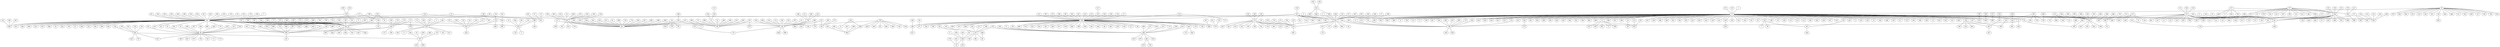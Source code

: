 strict graph "" {
	graph ["edge"="{}",
		file="/Users/felicedeluca/Developer/UofA/mlgd/pipeline/impred/tmp_workspace/eucore/set1/layers/EU_core_Layer_8_drawing_improved.dot",
		"graph"="{'file': '/Users/felicedeluca/Developer/UofA/mlgd/pipeline/impred/tmp_workspace/eucore/set1/layers/EU_core_Layer_8_drawing_improved.dot'}",
		"node"="{'height': '', 'level': '', 'pos': '', 'width': ''}"
	];
	1	 [level=5,
		pos="-1450.11,1085.67"];
	13	 [height=0.05,
		level=1,
		pos="-1524.43,-90.09",
		width=0.05];
	1 -- 13;
	10	 [height=0.05,
		level=1,
		pos="-9300.24,1101.89",
		width=0.05];
	10 -- 13;
	192	 [level=5,
		pos="-9292.43,-994.20"];
	10 -- 192;
	210	 [level=4,
		pos="-8688.58,-931.04"];
	10 -- 210;
	265	 [level=3,
		pos="-9412.26,2705.76"];
	10 -- 265;
	291	 [level=2,
		pos="-10450.56,-745.26"];
	10 -- 291;
	325	 [level=2,
		pos="-10546.25,2236.78"];
	10 -- 325;
	360	 [level=5,
		pos="-8472.95,1581.37"];
	10 -- 360;
	484	 [height=0.05,
		level=1,
		pos="-11483.92,303.35",
		width=0.05];
	10 -- 484;
	511	 [level=5,
		pos="-9801.07,-817.87"];
	10 -- 511;
	582	 [level=4,
		pos="-10588.02,398.17"];
	10 -- 582;
	609	 [level=5,
		pos="-9233.62,-863.93"];
	10 -- 609;
	63	 [level=4,
		pos="-10333.67,2853.04"];
	10 -- 63;
	706	 [level=5,
		pos="-10587.95,1492.53"];
	10 -- 706;
	766	 [level=5,
		pos="-10240.95,-151.76"];
	10 -- 766;
	878	 [level=4,
		pos="-8764.16,-265.03"];
	10 -- 878;
	879	 [level=5,
		pos="-9929.38,2385.93"];
	10 -- 879;
	904	 [level=4,
		pos="-9873.82,-855.30"];
	10 -- 904;
	905	 [level=4,
		pos="-9285.70,2329.24"];
	10 -- 905;
	102	 [height=0.05,
		level=1,
		pos="3487.32,3137.15",
		width=0.05];
	441	 [height=0.05,
		level=1,
		pos="4079.18,-732.51",
		width=0.05];
	102 -- 441;
	104	 [height=0.05,
		level=1,
		pos="9372.29,14916.73",
		width=0.05];
	646	 [height=0.05,
		level=1,
		pos="10567.92,12510.04",
		width=0.05];
	104 -- 646;
	105	 [height=0.05,
		level=1,
		pos="7830.02,-5044.18",
		width=0.05];
	616	 [height=0.05,
		level=1,
		pos="7843.97,-6723.96",
		width=0.05];
	105 -- 616;
	107	 [level=3,
		pos="-2240.77,-1048.50"];
	107 -- 13;
	108	 [level=3,
		pos="10016.95,59.39"];
	346	 [height=0.05,
		level=1,
		pos="8088.95,260.36",
		width=0.05];
	108 -- 346;
	109	 [level=5,
		pos="-1818.26,-5509.60"];
	416	 [height=0.05,
		level=1,
		pos="-1826.51,-5039.51",
		width=0.05];
	109 -- 416;
	11	 [level=3,
		pos="-7006.52,8015.36"];
	401	 [level=3,
		pos="-6783.42,7068.76"];
	11 -- 401;
	111	 [level=2,
		pos="6764.96,-9641.07"];
	829	 [level=2,
		pos="6267.84,-9275.52"];
	111 -- 829;
	957	 [height=0.05,
		level=1,
		pos="7735.93,-10845.89",
		width=0.05];
	111 -- 957;
	112	 [level=5,
		pos="5538.82,-10098.17"];
	250	 [level=5,
		pos="5538.38,-10774.36"];
	112 -- 250;
	113	 [level=3,
		pos="4273.87,5457.74"];
	728	 [height=0.05,
		level=1,
		pos="4695.50,6280.25",
		width=0.05];
	113 -- 728;
	115	 [height=0.05,
		level=1,
		pos="-4526.88,-3718.57",
		width=0.05];
	146	 [level=5,
		pos="-4266.56,-4134.99"];
	115 -- 146;
	35	 [level=5,
		pos="-4978.00,-3902.45"];
	115 -- 35;
	115 -- 416;
	722	 [level=5,
		pos="-4927.30,-3541.47"];
	115 -- 722;
	858	 [level=5,
		pos="-3904.08,-2990.04"];
	115 -- 858;
	118	 [level=5,
		pos="6981.35,881.74"];
	118 -- 346;
	119	 [level=2,
		pos="464.56,-1039.78"];
	119 -- 13;
	12	 [level=5,
		pos="8341.80,-1339.75"];
	12 -- 346;
	121	 [level=4,
		pos="1883.43,1027.29"];
	800	 [level=2,
		pos="1807.54,1949.51"];
	121 -- 800;
	122	 [height=0.05,
		level=1,
		pos="2532.25,-1537.65",
		width=0.05];
	122 -- 441;
	124	 [level=5,
		pos="4235.94,11651.33"];
	174	 [height=0.05,
		level=1,
		pos="5071.06,11220.56",
		width=0.05];
	124 -- 174;
	126	 [level=3,
		pos="1168.36,6465.48"];
	222	 [level=2,
		pos="617.43,7723.46"];
	126 -- 222;
	127	 [level=4,
		pos="81.03,4390.68"];
	143	 [level=4,
		pos="156.97,5249.89"];
	127 -- 143;
	15	 [height=0.05,
		level=1,
		pos="755.81,2597.27",
		width=0.05];
	127 -- 15;
	459	 [level=5,
		pos="66.26,5098.15"];
	127 -- 459;
	540	 [level=5,
		pos="723.16,4900.72"];
	127 -- 540;
	78	 [level=5,
		pos="729.12,4075.93"];
	127 -- 78;
	129	 [level=5,
		pos="8645.02,-4633.83"];
	337	 [height=0.05,
		level=1,
		pos="9699.75,-4674.58",
		width=0.05];
	129 -- 337;
	136	 [height=0.05,
		level=1,
		pos="-6246.88,-1673.21",
		width=0.05];
	13 -- 136;
	138	 [level=4,
		pos="501.28,-1255.09"];
	13 -- 138;
	141	 [level=2,
		pos="-867.23,202.62"];
	13 -- 141;
	144	 [level=5,
		pos="30.74,1892.76"];
	13 -- 144;
	13 -- 15;
	153	 [level=5,
		pos="-2974.31,1256.97"];
	13 -- 153;
	158	 [height=0.05,
		level=1,
		pos="-1587.84,4501.08",
		width=0.05];
	13 -- 158;
	162	 [level=5,
		pos="281.36,-1156.85"];
	13 -- 162;
	167	 [level=2,
		pos="-649.77,-1657.57"];
	13 -- 167;
	18	 [level=2,
		pos="-2530.68,-1075.09"];
	13 -- 18;
	180	 [height=0.05,
		level=1,
		pos="-2453.92,-120.66",
		width=0.05];
	13 -- 180;
	20	 [level=2,
		pos="-1415.56,1325.09"];
	13 -- 20;
	204	 [level=2,
		pos="-1015.99,1335.30"];
	13 -- 204;
	213	 [level=2,
		pos="-2644.36,915.76"];
	13 -- 213;
	214	 [level=3,
		pos="-3734.41,1278.64"];
	13 -- 214;
	215	 [level=2,
		pos="-2872.95,-2365.75"];
	13 -- 215;
	23	 [level=2,
		pos="-5153.71,2250.04"];
	13 -- 23;
	248	 [level=5,
		pos="-695.58,40.38"];
	13 -- 248;
	249	 [level=5,
		pos="-2211.60,-981.34"];
	13 -- 249;
	25	 [level=2,
		pos="-609.15,-1367.66"];
	13 -- 25;
	261	 [level=5,
		pos="-2636.91,3.85"];
	13 -- 261;
	280	 [height=0.05,
		level=1,
		pos="1618.75,3549.47",
		width=0.05];
	13 -- 280;
	284	 [level=5,
		pos="743.77,1522.77"];
	13 -- 284;
	288	 [level=4,
		pos="-1841.59,-936.05"];
	13 -- 288;
	29	 [level=2,
		pos="924.13,-956.85"];
	13 -- 29;
	339	 [level=5,
		pos="-3790.95,-446.47"];
	13 -- 339;
	353	 [level=5,
		pos="-3287.71,-1503.20"];
	13 -- 353;
	358	 [level=5,
		pos="-2099.51,-1144.35"];
	13 -- 358;
	388	 [level=5,
		pos="-1625.48,772.86"];
	13 -- 388;
	389	 [level=4,
		pos="-1269.53,703.05"];
	13 -- 389;
	391	 [level=2,
		pos="-2331.35,1337.22"];
	13 -- 391;
	393	 [level=3,
		pos="-3590.38,-1019.39"];
	13 -- 393;
	405	 [level=5,
		pos="-1377.67,647.83"];
	13 -- 405;
	414	 [level=2,
		pos="-240.34,232.70"];
	13 -- 414;
	13 -- 416;
	420	 [height=0.05,
		level=1,
		pos="-4312.00,-2108.51",
		width=0.05];
	13 -- 420;
	433	 [level=2,
		pos="-13.28,1226.16"];
	13 -- 433;
	437	 [height=0.05,
		level=1,
		pos="-5662.84,3001.79",
		width=0.05];
	13 -- 437;
	13 -- 441;
	454	 [height=0.05,
		level=1,
		pos="-1271.75,-1466.65",
		width=0.05];
	13 -- 454;
	456	 [level=5,
		pos="-2834.47,-644.36"];
	13 -- 456;
	457	 [level=2,
		pos="-417.90,740.52"];
	13 -- 457;
	470	 [level=5,
		pos="-653.33,412.57"];
	13 -- 470;
	492	 [level=5,
		pos="-896.64,1408.25"];
	13 -- 492;
	5	 [height=0.05,
		level=1,
		pos="-183.66,-191.05",
		width=0.05];
	13 -- 5;
	526	 [level=5,
		pos="-661.38,-1721.04"];
	13 -- 526;
	528	 [level=4,
		pos="-300.64,-1021.86"];
	13 -- 528;
	53	 [level=5,
		pos="-2538.56,-762.64"];
	13 -- 53;
	55	 [height=0.05,
		level=1,
		pos="2478.60,2515.29",
		width=0.05];
	13 -- 55;
	564	 [level=2,
		pos="-561.72,872.71"];
	13 -- 564;
	566	 [height=0.05,
		level=1,
		pos="-4611.97,966.54",
		width=0.05];
	13 -- 566;
	567	 [level=2,
		pos="-778.47,-61.05"];
	13 -- 567;
	571	 [level=5,
		pos="108.74,-834.86"];
	13 -- 571;
	573	 [height=0.05,
		level=1,
		pos="-4290.53,2823.84",
		width=0.05];
	13 -- 573;
	583	 [level=5,
		pos="-1935.24,1035.36"];
	13 -- 583;
	590	 [level=5,
		pos="-1301.89,-1436.78"];
	13 -- 590;
	592	 [height=0.05,
		level=1,
		pos="-6656.05,3551.76",
		width=0.05];
	13 -- 592;
	622	 [level=4,
		pos="-2890.58,-813.08"];
	13 -- 622;
	632	 [level=2,
		pos="-823.86,232.24"];
	13 -- 632;
	65	 [level=5,
		pos="-2293.77,875.82"];
	13 -- 65;
	650	 [height=0.05,
		level=1,
		pos="-2017.00,1737.82",
		width=0.05];
	13 -- 650;
	673	 [level=2,
		pos="-1796.67,-865.88"];
	13 -- 673;
	679	 [level=4,
		pos="1259.41,-1047.56"];
	13 -- 679;
	680	 [level=2,
		pos="-932.58,-1662.56"];
	13 -- 680;
	682	 [level=5,
		pos="-780.28,-69.02"];
	13 -- 682;
	683	 [level=5,
		pos="-25.25,1350.65"];
	13 -- 683;
	693	 [level=3,
		pos="-1728.25,-1408.35"];
	13 -- 693;
	698	 [level=5,
		pos="-599.73,-1055.62"];
	13 -- 698;
	70	 [level=4,
		pos="-2694.19,-157.13"];
	13 -- 70;
	709	 [level=2,
		pos="-1075.46,787.54"];
	13 -- 709;
	752	 [level=3,
		pos="-849.23,828.69"];
	13 -- 752;
	777	 [level=4,
		pos="-3362.24,734.09"];
	13 -- 777;
	796	 [level=3,
		pos="-1641.36,1227.46"];
	13 -- 796;
	13 -- 800;
	807	 [level=2,
		pos="-2207.41,1926.64"];
	13 -- 807;
	816	 [level=4,
		pos="-2777.54,-1366.18"];
	13 -- 816;
	838	 [level=5,
		pos="-2960.10,593.94"];
	13 -- 838;
	850	 [level=2,
		pos="853.70,613.60"];
	13 -- 850;
	853	 [level=2,
		pos="-3296.63,334.09"];
	13 -- 853;
	860	 [height=0.05,
		level=1,
		pos="-3002.94,3083.47",
		width=0.05];
	13 -- 860;
	871	 [level=5,
		pos="-553.75,1688.56"];
	13 -- 871;
	872	 [height=0.05,
		level=1,
		pos="-2074.15,816.12",
		width=0.05];
	13 -- 872;
	876	 [level=4,
		pos="-748.26,1175.64"];
	13 -- 876;
	887	 [level=2,
		pos="468.57,-534.32"];
	13 -- 887;
	893	 [level=2,
		pos="-3612.72,2307.67"];
	13 -- 893;
	899	 [level=2,
		pos="-43.42,-1171.80"];
	13 -- 899;
	903	 [level=5,
		pos="-1691.45,-976.83"];
	13 -- 903;
	926	 [level=2,
		pos="-3066.42,-461.64"];
	13 -- 926;
	928	 [level=5,
		pos="-612.82,212.34"];
	13 -- 928;
	942	 [level=5,
		pos="1040.24,-856.16"];
	13 -- 942;
	944	 [level=3,
		pos="-1366.20,799.66"];
	13 -- 944;
	952	 [level=5,
		pos="-3192.99,328.76"];
	13 -- 952;
	956	 [level=4,
		pos="-1753.50,884.61"];
	13 -- 956;
	963	 [level=2,
		pos="-520.03,50.07"];
	13 -- 963;
	968	 [level=2,
		pos="-4462.81,252.85"];
	13 -- 968;
	969	 [level=3,
		pos="-3318.28,-497.99"];
	13 -- 969;
	132	 [level=5,
		pos="-6946.72,6538.26"];
	246	 [level=2,
		pos="-7782.06,5725.31"];
	132 -- 246;
	134	 [height=0.05,
		level=1,
		pos="-11377.64,-8378.37",
		width=0.05];
	634	 [height=0.05,
		level=1,
		pos="-8879.72,-9950.50",
		width=0.05];
	134 -- 634;
	135	 [level=5,
		pos="13046.88,-6643.63"];
	651	 [height=0.05,
		level=1,
		pos="13394.04,-7741.73",
		width=0.05];
	135 -- 651;
	524	 [level=2,
		pos="-6944.94,-948.97"];
	136 -- 524;
	643	 [level=5,
		pos="-5829.08,-2150.63"];
	136 -- 643;
	746	 [level=2,
		pos="-6620.89,-2605.71"];
	136 -- 746;
	837	 [height=0.05,
		level=1,
		pos="-8142.11,-2816.36",
		width=0.05];
	136 -- 837;
	137	 [level=3,
		pos="-9546.63,4439.90"];
	137 -- 246;
	263	 [level=5,
		pos="-10212.99,3810.33"];
	137 -- 263;
	449	 [level=5,
		pos="-10181.44,4515.99"];
	137 -- 449;
	8	 [level=5,
		pos="-9275.12,3607.27"];
	137 -- 8;
	855	 [level=5,
		pos="-8876.90,3974.76"];
	137 -- 855;
	14	 [height=0.05,
		level=1,
		pos="5407.42,417.16",
		width=0.05];
	14 -- 441;
	140	 [level=2,
		pos="18242.13,-5908.82"];
	175	 [level=2,
		pos="17377.39,-7287.72"];
	140 -- 175;
	142	 [level=5,
		pos="5562.00,-4250.00"];
	508	 [height=0.05,
		level=1,
		pos="6124.37,-4334.42",
		width=0.05];
	142 -- 508;
	145	 [level=5,
		pos="-5651.45,4726.55"];
	591	 [level=4,
		pos="-5614.75,5495.71"];
	145 -- 591;
	148	 [level=5,
		pos="-4547.77,-18783.29"];
	908	 [level=2,
		pos="-3618.81,-19274.15"];
	148 -- 908;
	799	 [height=0.05,
		level=1,
		pos="-2239.82,8706.62",
		width=0.05];
	15 -- 799;
	919	 [level=5,
		pos="730.96,3719.26"];
	15 -- 919;
	151	 [height=0.05,
		level=1,
		pos="11118.09,2531.17",
		width=0.05];
	151 -- 346;
	152	 [height=0.05,
		level=1,
		pos="4134.07,-2986.32",
		width=0.05];
	152 -- 441;
	154	 [height=0.05,
		level=1,
		pos="5799.76,-3151.00",
		width=0.05];
	154 -- 441;
	803	 [level=2,
		pos="5560.06,-2220.68"];
	154 -- 803;
	155	 [level=5,
		pos="-5708.75,-10760.75"];
	769	 [height=0.05,
		level=1,
		pos="-4854.45,-9255.98",
		width=0.05];
	155 -- 769;
	156	 [level=5,
		pos="-8445.12,-3237.56"];
	243	 [level=4,
		pos="-8699.95,-2972.57"];
	156 -- 243;
	157	 [level=2,
		pos="12104.40,-6439.21"];
	157 -- 651;
	36	 [level=5,
		pos="-2225.44,4090.35"];
	158 -- 36;
	49	 [level=5,
		pos="-2314.98,5183.68"];
	158 -- 49;
	7	 [level=5,
		pos="-1446.76,5125.36"];
	158 -- 7;
	159	 [level=4,
		pos="-5103.40,-10759.91"];
	159 -- 769;
	16	 [level=5,
		pos="-5035.46,6038.89"];
	16 -- 591;
	160	 [level=5,
		pos="16567.80,-8422.57"];
	160 -- 175;
	163	 [level=2,
		pos="9610.45,4931.87"];
	537	 [height=0.05,
		level=1,
		pos="11914.75,4922.05",
		width=0.05];
	163 -- 537;
	165	 [level=3,
		pos="-6213.01,7554.31"];
	165 -- 401;
	169	 [level=5,
		pos="18289.37,-7751.41"];
	169 -- 175;
	17	 [level=4,
		pos="10218.26,7425.83"];
	648	 [level=2,
		pos="10310.99,6612.13"];
	17 -- 648;
	170	 [level=5,
		pos="-4400.97,-16312.99"];
	558	 [height=0.05,
		level=1,
		pos="-4568.56,-16936.92",
		width=0.05];
	170 -- 558;
	172	 [level=4,
		pos="-3906.34,-16784.97"];
	172 -- 558;
	918	 [level=4,
		pos="-3092.06,-16504.66"];
	172 -- 918;
	173	 [level=5,
		pos="-613.41,-4237.99"];
	635	 [height=0.05,
		level=1,
		pos="-795.09,-2802.62",
		width=0.05];
	173 -- 635;
	851	 [height=0.05,
		level=1,
		pos="3510.62,8652.93",
		width=0.05];
	174 -- 851;
	882	 [level=5,
		pos="5061.43,11782.42"];
	174 -- 882;
	238	 [level=5,
		pos="18466.42,-6888.62"];
	175 -- 238;
	361	 [level=4,
		pos="17310.90,-5809.80"];
	175 -- 361;
	476	 [level=5,
		pos="17958.25,-5993.67"];
	175 -- 476;
	552	 [level=5,
		pos="16418.79,-6853.18"];
	175 -- 552;
	66	 [level=4,
		pos="17195.18,-8644.18"];
	175 -- 66;
	678	 [level=2,
		pos="15305.12,-6953.18"];
	175 -- 678;
	708	 [level=5,
		pos="16422.29,-7408.55"];
	175 -- 708;
	761	 [level=4,
		pos="17222.44,-6072.72"];
	175 -- 761;
	776	 [level=4,
		pos="16518.68,-6278.32"];
	175 -- 776;
	801	 [level=5,
		pos="16636.19,-8143.68"];
	175 -- 801;
	870	 [level=5,
		pos="17389.65,-8427.38"];
	175 -- 870;
	177	 [height=0.05,
		level=1,
		pos="5671.22,1186.48",
		width=0.05];
	256	 [level=4,
		pos="5569.63,1977.54"];
	177 -- 256;
	177 -- 441;
	178	 [level=4,
		pos="5923.21,-1230.38"];
	178 -- 441;
	179	 [level=2,
		pos="-6522.38,-16964.66"];
	179 -- 558;
	181	 [height=0.05,
		level=1,
		pos="8325.97,2580.23",
		width=0.05];
	181 -- 346;
	182	 [level=3,
		pos="-3351.32,-9877.86"];
	182 -- 769;
	183	 [height=0.05,
		level=1,
		pos="4644.01,-4358.62",
		width=0.05];
	183 -- 441;
	185	 [level=2,
		pos="13097.49,5041.38"];
	185 -- 537;
	186	 [level=5,
		pos="-363.05,-1997.03"];
	60	 [level=5,
		pos="125.17,-1962.89"];
	186 -- 60;
	187	 [level=2,
		pos="7059.57,-12179.83"];
	187 -- 957;
	96	 [level=2,
		pos="6059.10,-12080.25"];
	187 -- 96;
	188	 [level=5,
		pos="-4040.30,9558.66"];
	72	 [level=2,
		pos="-3688.67,9529.34"];
	188 -- 72;
	189	 [height=0.05,
		level=1,
		pos="538.80,-1701.42",
		width=0.05];
	189 -- 441;
	189 -- 60;
	19	 [level=5,
		pos="1604.11,6800.52"];
	19 -- 222;
	190	 [level=5,
		pos="5632.39,7194.22"];
	190 -- 728;
	191	 [level=2,
		pos="-9511.42,5756.84"];
	191 -- 246;
	193	 [level=5,
		pos="-9653.45,-10398.57"];
	193 -- 634;
	194	 [level=4,
		pos="-607.61,7899.83"];
	194 -- 222;
	195	 [level=3,
		pos="-2436.31,-4023.35"];
	195 -- 416;
	197	 [level=2,
		pos="-9960.21,7582.33"];
	232	 [level=5,
		pos="-9162.31,8044.77"];
	197 -- 232;
	197 -- 246;
	251	 [level=5,
		pos="-8989.84,7142.49"];
	197 -- 251;
	287	 [level=4,
		pos="-8948.21,8013.68"];
	197 -- 287;
	296	 [level=5,
		pos="-10957.61,7330.45"];
	197 -- 296;
	39	 [level=5,
		pos="-9966.64,8396.38"];
	197 -- 39;
	412	 [level=4,
		pos="-10616.08,6472.53"];
	197 -- 412;
	481	 [level=2,
		pos="-11253.45,6995.46"];
	197 -- 481;
	580	 [level=3,
		pos="-11307.11,8335.06"];
	197 -- 580;
	658	 [level=5,
		pos="-10762.58,6534.13"];
	197 -- 658;
	811	 [level=5,
		pos="-9634.61,6580.08"];
	197 -- 811;
	91	 [level=5,
		pos="-9775.19,6347.17"];
	197 -- 91;
	979	 [level=5,
		pos="-10109.74,8244.85"];
	197 -- 979;
	198	 [level=2,
		pos="8506.65,-9175.14"];
	198 -- 957;
	2	 [level=2,
		pos="4073.15,1744.92"];
	2 -- 441;
	200	 [level=5,
		pos="2961.43,3621.14"];
	233	 [height=0.05,
		level=1,
		pos="3206.98,4343.69",
		width=0.05];
	200 -- 233;
	201	 [level=5,
		pos="5613.44,-666.18"];
	201 -- 441;
	203	 [level=4,
		pos="4146.98,-6796.65"];
	499	 [level=4,
		pos="3674.36,-6573.20"];
	203 -- 499;
	206	 [level=5,
		pos="-6040.00,5959.13"];
	206 -- 591;
	208	 [level=5,
		pos="6378.00,-4759.15"];
	208 -- 508;
	209	 [level=5,
		pos="8529.94,-4254.33"];
	349	 [level=4,
		pos="9026.65,-3699.63"];
	209 -- 349;
	21	 [level=2,
		pos="-6646.93,-9908.97"];
	21 -- 769;
	211	 [level=5,
		pos="2433.49,8620.65"];
	211 -- 851;
	216	 [level=5,
		pos="1594.12,-817.30"];
	216 -- 942;
	217	 [level=5,
		pos="-816.58,2758.56"];
	491	 [level=5,
		pos="-498.12,3244.04"];
	217 -- 491;
	493	 [level=5,
		pos="-1249.02,3489.50"];
	217 -- 493;
	217 -- 871;
	22	 [height=0.05,
		level=1,
		pos="2255.17,-4863.58",
		width=0.05];
	22 -- 441;
	841	 [level=2,
		pos="1017.81,-6367.43"];
	22 -- 841;
	220	 [level=5,
		pos="3065.18,4977.31"];
	220 -- 233;
	221	 [height=0.05,
		level=1,
		pos="5562.28,8607.17",
		width=0.05];
	221 -- 728;
	783	 [level=2,
		pos="5716.98,9574.83"];
	221 -- 783;
	223	 [level=5,
		pos="1725.54,6788.41"];
	222 -- 223;
	237	 [level=5,
		pos="1858.48,7442.97"];
	222 -- 237;
	247	 [level=2,
		pos="-715.08,9189.89"];
	222 -- 247;
	269	 [level=2,
		pos="-497.02,8771.85"];
	222 -- 269;
	222 -- 280;
	327	 [level=2,
		pos="1895.50,8077.78"];
	222 -- 327;
	41	 [level=5,
		pos="-496.11,8023.16"];
	222 -- 41;
	525	 [level=4,
		pos="367.95,6555.76"];
	222 -- 525;
	604	 [level=5,
		pos="-330.59,6544.43"];
	222 -- 604;
	654	 [level=2,
		pos="516.17,9624.47"];
	222 -- 654;
	672	 [level=2,
		pos="-180.70,9865.71"];
	222 -- 672;
	719	 [level=4,
		pos="-496.47,7444.26"];
	222 -- 719;
	757	 [level=5,
		pos="-143.36,6929.23"];
	222 -- 757;
	762	 [level=5,
		pos="686.72,9273.39"];
	222 -- 762;
	881	 [level=5,
		pos="-132.42,9293.23"];
	222 -- 881;
	930	 [level=4,
		pos="1768.19,7581.61"];
	222 -- 930;
	935	 [level=5,
		pos="197.69,6363.03"];
	222 -- 935;
	224	 [level=3,
		pos="6652.15,972.30"];
	277	 [level=3,
		pos="6253.29,2008.04"];
	224 -- 277;
	224 -- 346;
	226	 [level=5,
		pos="-8775.41,5907.29"];
	226 -- 246;
	227	 [height=0.05,
		level=1,
		pos="2192.90,10015.89",
		width=0.05];
	227 -- 851;
	228	 [level=5,
		pos="6339.42,-10289.94"];
	74	 [level=3,
		pos="5718.53,-10900.77"];
	228 -- 74;
	268	 [level=5,
		pos="-5129.57,1587.71"];
	23 -- 268;
	421	 [level=5,
		pos="-6098.47,2249.46"];
	23 -- 421;
	655	 [level=5,
		pos="-4738.49,2150.17"];
	23 -- 655;
	691	 [level=5,
		pos="-6076.00,1533.60"];
	23 -- 691;
	73	 [level=2,
		pos="-6055.30,1458.84"];
	23 -- 73;
	819	 [level=2,
		pos="-5778.41,855.58"];
	23 -- 819;
	230	 [level=3,
		pos="2956.51,-17473.23"];
	51	 [level=3,
		pos="2797.01,-17868.97"];
	230 -- 51;
	809	 [height=0.05,
		level=1,
		pos="3240.59,-16391.58",
		width=0.05];
	230 -- 809;
	241	 [level=4,
		pos="2494.01,3978.56"];
	233 -- 241;
	233 -- 441;
	234	 [level=5,
		pos="9527.13,-9370.12"];
	619	 [level=2,
		pos="9798.66,-9516.47"];
	234 -- 619;
	235	 [level=5,
		pos="3206.68,-6806.82"];
	676	 [height=0.05,
		level=1,
		pos="2375.90,-5898.09",
		width=0.05];
	235 -- 676;
	239	 [level=5,
		pos="-86.73,-4417.89"];
	239 -- 635;
	240	 [level=5,
		pos="7337.06,4868.28"];
	506	 [height=0.05,
		level=1,
		pos="7518.61,4293.31",
		width=0.05];
	240 -- 506;
	242	 [level=5,
		pos="7701.11,8644.27"];
	726	 [height=0.05,
		level=1,
		pos="8282.13,8773.22",
		width=0.05];
	242 -- 726;
	243 -- 837;
	244	 [level=2,
		pos="1857.02,-2228.06"];
	244 -- 441;
	377	 [level=2,
		pos="-9041.27,5067.62"];
	246 -- 377;
	246 -- 401;
	429	 [level=5,
		pos="-7396.91,4590.24"];
	246 -- 429;
	490	 [level=3,
		pos="-7849.53,4441.83"];
	246 -- 490;
	550	 [level=2,
		pos="-8215.49,4395.01"];
	246 -- 550;
	246 -- 591;
	246 -- 592;
	608	 [level=5,
		pos="-6616.77,5836.89"];
	246 -- 608;
	738	 [level=5,
		pos="-7788.62,6832.45"];
	246 -- 738;
	839	 [level=4,
		pos="-7906.41,6694.35"];
	246 -- 839;
	965	 [level=5,
		pos="-8360.52,4618.68"];
	246 -- 965;
	250 -- 74;
	252	 [level=3,
		pos="-7653.66,-10353.87"];
	252 -- 634;
	254	 [height=0.05,
		level=1,
		pos="4494.36,2202.54",
		width=0.05];
	254 -- 441;
	255	 [level=5,
		pos="5985.40,5219.92"];
	731	 [level=4,
		pos="5767.36,5543.13"];
	255 -- 731;
	747	 [level=5,
		pos="5459.67,1389.21"];
	256 -- 747;
	257	 [level=4,
		pos="543.94,-3737.00"];
	257 -- 635;
	258	 [level=4,
		pos="-5346.26,-16288.94"];
	258 -- 558;
	259	 [level=2,
		pos="1346.85,-1916.58"];
	259 -- 441;
	26	 [level=5,
		pos="11290.15,-164.50"];
	471	 [level=4,
		pos="10735.91,503.71"];
	26 -- 471;
	264	 [level=2,
		pos="2832.55,-1726.76"];
	264 -- 441;
	267	 [height=0.05,
		level=1,
		pos="-6027.43,-7011.79",
		width=0.05];
	267 -- 769;
	270	 [level=5,
		pos="9378.57,1624.89"];
	270 -- 346;
	271	 [level=5,
		pos="14308.96,-11353.71"];
	823	 [level=2,
		pos="15164.01,-10966.61"];
	271 -- 823;
	272	 [level=5,
		pos="-4965.49,5104.41"];
	272 -- 591;
	274	 [level=5,
		pos="-6286.06,1022.05"];
	274 -- 819;
	275	 [level=5,
		pos="-5354.78,5952.50"];
	275 -- 591;
	276	 [height=0.05,
		level=1,
		pos="-10070.42,-11682.35",
		width=0.05];
	276 -- 634;
	278	 [level=5,
		pos="8394.22,6301.33"];
	76	 [level=2,
		pos="8708.53,6583.06"];
	278 -- 76;
	279	 [level=4,
		pos="-11818.48,8755.31"];
	279 -- 580;
	281	 [level=2,
		pos="14449.86,-12040.38"];
	281 -- 823;
	282	 [level=5,
		pos="13034.52,-10669.57"];
	455	 [level=3,
		pos="12845.58,-10657.01"];
	282 -- 455;
	572	 [level=5,
		pos="782.91,1890.48"];
	284 -- 572;
	286	 [height=0.05,
		level=1,
		pos="11702.97,6633.98",
		width=0.05];
	286 -- 537;
	48	 [level=5,
		pos="649.35,-1262.58"];
	29 -- 48;
	292	 [level=3,
		pos="13162.10,-11415.71"];
	292 -- 455;
	294	 [level=5,
		pos="-9112.52,-6660.01"];
	787	 [height=0.05,
		level=1,
		pos="-8648.89,-7266.94",
		width=0.05];
	294 -- 787;
	298	 [level=5,
		pos="7306.43,-1116.24"];
	298 -- 346;
	299	 [level=2,
		pos="2218.63,-959.73"];
	299 -- 441;
	3	 [level=4,
		pos="392.01,-3534.45"];
	3 -- 635;
	301	 [level=2,
		pos="9774.83,-375.90"];
	301 -- 346;
	302	 [level=4,
		pos="8511.85,-3421.33"];
	302 -- 349;
	379	 [level=5,
		pos="8129.88,-4310.04"];
	302 -- 379;
	595	 [level=5,
		pos="8399.59,-3168.57"];
	302 -- 595;
	763	 [level=5,
		pos="7617.92,-3416.21"];
	302 -- 763;
	303	 [level=5,
		pos="7056.90,1829.44"];
	303 -- 346;
	304	 [level=4,
		pos="10707.05,6500.16"];
	304 -- 648;
	307	 [level=2,
		pos="7821.22,2758.79"];
	307 -- 346;
	308	 [level=5,
		pos="-1507.40,-4663.57"];
	308 -- 416;
	31	 [level=5,
		pos="11538.34,12722.49"];
	31 -- 646;
	310	 [level=2,
		pos="7061.74,-907.70"];
	310 -- 346;
	312	 [level=5,
		pos="1535.48,-615.04"];
	312 -- 942;
	313	 [level=5,
		pos="1214.40,-519.92"];
	313 -- 942;
	315	 [level=4,
		pos="9459.35,-1109.21"];
	315 -- 346;
	316	 [height=0.05,
		level=1,
		pos="4847.90,-13979.66",
		width=0.05];
	368	 [level=2,
		pos="4963.61,-15115.43"];
	316 -- 368;
	703	 [level=5,
		pos="3974.48,-14340.53"];
	316 -- 703;
	792	 [height=0.05,
		level=1,
		pos="4576.34,-9681.18",
		width=0.05];
	316 -- 792;
	316 -- 809;
	824	 [level=5,
		pos="4012.32,-13552.23"];
	316 -- 824;
	834	 [height=0.05,
		level=1,
		pos="3893.40,-10945.42",
		width=0.05];
	316 -- 834;
	844	 [level=5,
		pos="4520.99,-13280.18"];
	316 -- 844;
	85	 [height=0.05,
		level=1,
		pos="3448.69,-15014.50",
		width=0.05];
	316 -- 85;
	940	 [level=5,
		pos="5827.85,-14166.39"];
	316 -- 940;
	317	 [level=5,
		pos="8674.19,3245.45"];
	323	 [level=5,
		pos="8725.13,2631.75"];
	317 -- 323;
	32	 [level=4,
		pos="-3907.85,-13795.00"];
	68	 [height=0.05,
		level=1,
		pos="-4114.30,-12563.05",
		width=0.05];
	32 -- 68;
	320	 [level=2,
		pos="3737.50,-3431.11"];
	320 -- 441;
	322	 [level=4,
		pos="16054.80,-11114.81"];
	322 -- 823;
	323 -- 346;
	324	 [level=2,
		pos="-4375.95,4249.25"];
	789	 [level=2,
		pos="-5291.73,4006.82"];
	324 -- 789;
	802	 [level=5,
		pos="-11163.88,1979.71"];
	325 -- 802;
	326	 [level=2,
		pos="-5158.65,-7186.55"];
	326 -- 769;
	329	 [height=0.05,
		level=1,
		pos="2268.87,11697.03",
		width=0.05];
	329 -- 851;
	33	 [level=4,
		pos="6933.25,-12081.58"];
	33 -- 96;
	330	 [level=5,
		pos="5860.15,-1267.60"];
	330 -- 441;
	333	 [level=3,
		pos="6197.96,6384.22"];
	333 -- 728;
	334	 [level=5,
		pos="8230.33,2266.40"];
	334 -- 346;
	335	 [level=5,
		pos="9519.69,12964.67"];
	335 -- 646;
	336	 [level=2,
		pos="6436.40,-6598.65"];
	336 -- 616;
	337 -- 346;
	337 -- 349;
	351	 [level=5,
		pos="9706.68,-5654.00"];
	337 -- 351;
	514	 [level=5,
		pos="10688.71,-4285.35"];
	337 -- 514;
	337 -- 616;
	337 -- 651;
	661	 [level=4,
		pos="9922.70,-5751.35"];
	337 -- 661;
	665	 [level=5,
		pos="8879.26,-5234.35"];
	337 -- 665;
	338	 [level=5,
		pos="-4221.38,-10331.99"];
	338 -- 769;
	614	 [level=5,
		pos="-4137.72,-71.13"];
	339 -- 614;
	34	 [level=2,
		pos="10211.26,-10802.88"];
	576	 [level=4,
		pos="10530.76,-11796.54"];
	34 -- 576;
	791	 [level=2,
		pos="11133.53,-11010.67"];
	34 -- 791;
	818	 [level=4,
		pos="10704.53,-10595.93"];
	34 -- 818;
	34 -- 957;
	340	 [level=5,
		pos="-2694.55,7605.36"];
	340 -- 799;
	341	 [level=4,
		pos="-4667.82,-19025.98"];
	341 -- 908;
	342	 [level=5,
		pos="12549.63,4274.62"];
	342 -- 537;
	344	 [level=4,
		pos="-3137.53,-5510.48"];
	344 -- 416;
	371	 [height=0.05,
		level=1,
		pos="9438.09,3299.19",
		width=0.05];
	346 -- 371;
	398	 [level=2,
		pos="7890.38,-2365.46"];
	346 -- 398;
	428	 [level=4,
		pos="6570.95,82.31"];
	346 -- 428;
	435	 [level=5,
		pos="9786.25,26.00"];
	346 -- 435;
	442	 [level=2,
		pos="11828.66,1265.60"];
	346 -- 442;
	444	 [level=2,
		pos="9945.35,-1731.50"];
	346 -- 444;
	46	 [level=5,
		pos="7484.25,1997.33"];
	346 -- 46;
	461	 [level=4,
		pos="7109.03,1651.54"];
	346 -- 461;
	346 -- 471;
	479	 [height=0.05,
		level=1,
		pos="8919.45,-1335.03",
		width=0.05];
	346 -- 479;
	505	 [level=5,
		pos="6682.48,-383.97"];
	346 -- 505;
	346 -- 506;
	577	 [height=0.05,
		level=1,
		pos="10582.26,542.60",
		width=0.05];
	346 -- 577;
	58	 [height=0.05,
		level=1,
		pos="6748.80,3526.41",
		width=0.05];
	346 -- 58;
	618	 [level=2,
		pos="6826.47,1455.43"];
	346 -- 618;
	712	 [level=2,
		pos="9490.82,1813.44"];
	346 -- 712;
	716	 [level=2,
		pos="8848.72,2851.44"];
	346 -- 716;
	759	 [height=0.05,
		level=1,
		pos="10168.70,1316.81",
		width=0.05];
	346 -- 759;
	764	 [height=0.05,
		level=1,
		pos="9135.08,1892.85",
		width=0.05];
	346 -- 764;
	798	 [height=0.05,
		level=1,
		pos="11416.20,1248.48",
		width=0.05];
	346 -- 798;
	804	 [level=5,
		pos="6885.59,-365.01"];
	346 -- 804;
	83	 [level=2,
		pos="8847.55,-1850.40"];
	346 -- 83;
	849	 [height=0.05,
		level=1,
		pos="11005.93,-1811.32",
		width=0.05];
	346 -- 849;
	894	 [level=2,
		pos="9342.26,2340.53"];
	346 -- 894;
	914	 [level=2,
		pos="10306.68,1452.34"];
	346 -- 914;
	922	 [height=0.05,
		level=1,
		pos="7828.44,-2168.99",
		width=0.05];
	346 -- 922;
	924	 [level=4,
		pos="9903.65,-917.13"];
	346 -- 924;
	927	 [height=0.05,
		level=1,
		pos="6879.77,-1037.64",
		width=0.05];
	346 -- 927;
	946	 [height=0.05,
		level=1,
		pos="10586.32,-3048.42",
		width=0.05];
	346 -- 946;
	958	 [level=5,
		pos="6483.98,10.68"];
	346 -- 958;
	971	 [level=5,
		pos="9794.59,-427.72"];
	346 -- 971;
	973	 [level=2,
		pos="7025.28,-1927.69"];
	346 -- 973;
	978	 [level=4,
		pos="8976.43,-1376.96"];
	346 -- 978;
	980	 [level=2,
		pos="7539.07,-1496.64"];
	346 -- 980;
	347	 [level=5,
		pos="5522.99,-1674.47"];
	347 -- 441;
	348	 [level=5,
		pos="8248.15,9407.42"];
	348 -- 726;
	891	 [level=5,
		pos="8602.20,-3303.55"];
	349 -- 891;
	350	 [level=3,
		pos="1640.79,320.40"];
	983	 [level=3,
		pos="2047.10,468.90"];
	350 -- 983;
	352	 [level=2,
		pos="-7970.99,-9295.48"];
	352 -- 634;
	354	 [level=5,
		pos="-7149.34,-8463.01"];
	466	 [level=2,
		pos="-6866.14,-8896.94"];
	354 -- 466;
	81	 [level=5,
		pos="-7724.41,-9154.33"];
	354 -- 81;
	355	 [height=0.05,
		level=1,
		pos="1860.17,-1063.40",
		width=0.05];
	355 -- 441;
	364	 [level=5,
		pos="8921.26,-11486.48"];
	364 -- 957;
	365	 [level=5,
		pos="1323.20,-1151.07"];
	365 -- 679;
	366	 [level=5,
		pos="7942.88,-16033.29"];
	545	 [height=0.05,
		level=1,
		pos="7433.71,-15362.00",
		width=0.05];
	366 -- 545;
	367	 [level=5,
		pos="11086.44,-2886.16"];
	367 -- 946;
	369	 [level=5,
		pos="-3097.50,-12392.30"];
	369 -- 68;
	37	 [level=5,
		pos="-6273.70,-10368.13"];
	37 -- 769;
	370	 [level=2,
		pos="-2139.04,10285.79"];
	370 -- 799;
	371 -- 537;
	373	 [level=5,
		pos="-5635.87,-7564.99"];
	373 -- 769;
	375	 [level=2,
		pos="6290.90,10245.74"];
	375 -- 783;
	378	 [level=5,
		pos="-2611.34,5723.64"];
	378 -- 49;
	380	 [level=2,
		pos="-2854.81,-3856.17"];
	380 -- 416;
	382	 [level=3,
		pos="2843.78,1216.42"];
	382 -- 441;
	383	 [level=3,
		pos="-1378.04,-5059.53"];
	383 -- 416;
	387	 [level=4,
		pos="3447.75,-4352.58"];
	79	 [level=2,
		pos="3087.19,-3909.94"];
	387 -- 79;
	390	 [level=5,
		pos="-6271.08,-8289.29"];
	390 -- 769;
	392	 [level=5,
		pos="6708.45,-10478.67"];
	392 -- 957;
	396	 [level=2,
		pos="-3591.07,-4992.18"];
	396 -- 416;
	397	 [level=5,
		pos="3934.93,6203.58"];
	397 -- 728;
	399	 [level=2,
		pos="6030.19,-13347.13"];
	399 -- 96;
	4	 [level=2,
		pos="11342.88,-7416.40"];
	4 -- 651;
	667	 [level=5,
		pos="10788.45,-7667.20"];
	4 -- 667;
	40	 [height=0.05,
		level=1,
		pos="4983.61,-5875.18",
		width=0.05];
	40 -- 441;
	40 -- 616;
	403	 [level=4,
		pos="7525.77,-7839.28"];
	403 -- 616;
	407	 [level=5,
		pos="5681.41,-4396.39"];
	407 -- 508;
	408	 [level=3,
		pos="6419.47,-13340.40"];
	408 -- 96;
	409	 [level=4,
		pos="11069.05,13361.72"];
	409 -- 646;
	411	 [level=5,
		pos="-12020.33,7903.20"];
	411 -- 580;
	432	 [level=2,
		pos="-4073.37,-4852.53"];
	416 -- 432;
	502	 [level=5,
		pos="-2791.39,-5481.07"];
	416 -- 502;
	624	 [height=0.05,
		level=1,
		pos="-3632.07,-4331.41",
		width=0.05];
	416 -- 624;
	939	 [level=4,
		pos="-2203.47,-5958.29"];
	416 -- 939;
	418	 [level=2,
		pos="8932.33,-9842.30"];
	418 -- 957;
	42	 [level=5,
		pos="6288.00,6490.44"];
	42 -- 728;
	423	 [level=5,
		pos="8732.84,-6491.89"];
	423 -- 616;
	424	 [level=5,
		pos="991.48,-494.38"];
	424 -- 942;
	425	 [level=5,
		pos="8844.79,5436.77"];
	425 -- 76;
	426	 [level=5,
		pos="5432.03,5295.50"];
	426 -- 728;
	43	 [level=4,
		pos="14266.84,-11081.41"];
	43 -- 823;
	434	 [level=5,
		pos="-3952.63,-20219.06"];
	434 -- 908;
	436	 [level=5,
		pos="-3874.01,-11653.71"];
	436 -- 68;
	437 -- 789;
	439	 [height=0.05,
		level=1,
		pos="-5119.93,-14555.08",
		width=0.05];
	439 -- 68;
	440	 [level=5,
		pos="594.59,-561.33"];
	440 -- 942;
	443	 [level=2,
		pos="4816.93,1404.51"];
	441 -- 443;
	451	 [level=4,
		pos="5019.94,-2581.61"];
	441 -- 451;
	47	 [level=3,
		pos="2335.60,-670.62"];
	441 -- 47;
	441 -- 508;
	509	 [height=0.05,
		level=1,
		pos="5073.32,961.39",
		width=0.05];
	441 -- 509;
	521	 [height=0.05,
		level=1,
		pos="3402.12,-3661.36",
		width=0.05];
	441 -- 521;
	562	 [level=5,
		pos="5344.77,-1643.98"];
	441 -- 562;
	598	 [level=2,
		pos="4797.07,-3083.02"];
	441 -- 598;
	610	 [height=0.05,
		level=1,
		pos="-320.42,-7269.32",
		width=0.05];
	441 -- 610;
	611	 [level=2,
		pos="1760.34,-1427.42"];
	441 -- 611;
	631	 [height=0.05,
		level=1,
		pos="2337.33,-2076.29",
		width=0.05];
	441 -- 631;
	441 -- 635;
	637	 [height=0.05,
		level=1,
		pos="5094.18,2733.71",
		width=0.05];
	441 -- 637;
	669	 [level=5,
		pos="3832.51,-3043.36"];
	441 -- 669;
	441 -- 676;
	707	 [level=2,
		pos="2903.77,994.10"];
	441 -- 707;
	441 -- 769;
	441 -- 79;
	793	 [height=0.05,
		level=1,
		pos="4235.03,-3685.93",
		width=0.05];
	441 -- 793;
	806	 [level=4,
		pos="5712.40,-72.82"];
	441 -- 806;
	831	 [height=0.05,
		level=1,
		pos="2240.48,963.45",
		width=0.05];
	441 -- 831;
	840	 [height=0.05,
		level=1,
		pos="6065.59,-772.63",
		width=0.05];
	441 -- 840;
	843	 [level=5,
		pos="2492.44,-321.48"];
	441 -- 843;
	441 -- 851;
	852	 [level=2,
		pos="5895.74,-61.84"];
	441 -- 852;
	884	 [level=5,
		pos="5351.25,237.23"];
	441 -- 884;
	886	 [level=3,
		pos="2426.15,707.98"];
	441 -- 886;
	921	 [height=0.05,
		level=1,
		pos="4833.48,3621.56",
		width=0.05];
	441 -- 921;
	923	 [level=2,
		pos="3163.12,1891.37"];
	441 -- 923;
	948	 [height=0.05,
		level=1,
		pos="2906.89,-1366.69",
		width=0.05];
	441 -- 948;
	95	 [level=5,
		pos="4721.77,-2654.82"];
	441 -- 95;
	955	 [height=0.05,
		level=1,
		pos="3171.80,1677.41",
		width=0.05];
	441 -- 955;
	98	 [level=3,
		pos="2314.90,233.33"];
	441 -- 98;
	441 -- 983;
	482	 [level=2,
		pos="12718.86,1705.87"];
	442 -- 482;
	713	 [level=2,
		pos="12580.06,795.22"];
	442 -- 713;
	445	 [level=3,
		pos="-1961.25,7431.91"];
	445 -- 799;
	447	 [level=5,
		pos="-4633.15,-20656.12"];
	721	 [level=3,
		pos="-4588.74,-20560.71"];
	447 -- 721;
	45	 [level=3,
		pos="8463.79,-5641.80"];
	45 -- 616;
	450	 [height=0.05,
		level=1,
		pos="9692.67,-7294.12",
		width=0.05];
	450 -- 616;
	453	 [height=0.05,
		level=1,
		pos="-1768.95,-13414.51",
		width=0.05];
	453 -- 68;
	486	 [level=3,
		pos="12523.58,-9465.97"];
	455 -- 486;
	696	 [level=5,
		pos="12009.42,-10857.84"];
	455 -- 696;
	949	 [level=3,
		pos="12562.87,-12013.29"];
	455 -- 949;
	460	 [level=5,
		pos="7758.80,-3205.68"];
	460 -- 763;
	463	 [level=4,
		pos="-1395.35,8931.73"];
	463 -- 799;
	466 -- 769;
	467	 [level=5,
		pos="12530.36,-8561.51"];
	467 -- 651;
	472	 [level=5,
		pos="-2813.95,3338.26"];
	472 -- 860;
	473	 [height=0.05,
		level=1,
		pos="12327.16,8956.57",
		width=0.05];
	473 -- 537;
	473 -- 646;
	475	 [level=5,
		pos="10709.61,11527.42"];
	475 -- 646;
	480	 [level=5,
		pos="2257.81,1221.32"];
	480 -- 800;
	485	 [level=5,
		pos="6698.30,9343.67"];
	485 -- 783;
	486 -- 651;
	487	 [level=5,
		pos="202.63,-4123.19"];
	487 -- 635;
	488	 [height=0.05,
		level=1,
		pos="2269.57,6406.49",
		width=0.05];
	788	 [height=0.05,
		level=1,
		pos="1867.24,5401.27",
		width=0.05];
	488 -- 788;
	546	 [level=5,
		pos="-2634.31,5238.82"];
	49 -- 546;
	496	 [level=3,
		pos="4617.81,7452.84"];
	496 -- 728;
	497	 [level=4,
		pos="13158.94,-6723.14"];
	497 -- 651;
	544	 [level=5,
		pos="3540.63,-7461.40"];
	499 -- 544;
	499 -- 676;
	50	 [height=0.05,
		level=1,
		pos="-6623.49,-13440.54",
		width=0.05];
	50 -- 68;
	500	 [level=5,
		pos="12158.33,-7417.55"];
	500 -- 651;
	627	 [level=5,
		pos="7883.39,4290.69"];
	506 -- 627;
	507	 [height=0.05,
		level=1,
		pos="-7335.17,-9448.92",
		width=0.05];
	507 -- 769;
	510	 [level=5,
		pos="-4289.76,5443.74"];
	729	 [level=4,
		pos="-4755.65,5244.17"];
	510 -- 729;
	515	 [height=0.05,
		level=1,
		pos="6223.46,-5818.45",
		width=0.05];
	515 -- 616;
	516	 [level=5,
		pos="4465.27,7261.52"];
	516 -- 728;
	517	 [level=5,
		pos="8925.99,8069.33"];
	517 -- 726;
	52	 [level=5,
		pos="2575.49,-6706.16"];
	52 -- 676;
	522	 [level=4,
		pos="9414.87,12502.25"];
	522 -- 646;
	532	 [level=2,
		pos="8734.96,-12590.54"];
	532 -- 957;
	536	 [height=0.05,
		level=1,
		pos="15033.24,-9555.18",
		width=0.05];
	536 -- 651;
	537 -- 648;
	749	 [level=5,
		pos="12523.70,5247.11"];
	537 -- 749;
	89	 [level=2,
		pos="10614.75,4406.66"];
	537 -- 89;
	981	 [level=4,
		pos="11950.67,3912.09"];
	537 -- 981;
	541	 [level=2,
		pos="5941.95,-1726.54"];
	541 -- 803;
	9	 [level=5,
		pos="7136.23,-15193.78"];
	545 -- 9;
	545 -- 957;
	55 -- 788;
	551	 [level=4,
		pos="-2751.77,-12124.69"];
	551 -- 68;
	555	 [level=5,
		pos="6702.48,-12761.62"];
	873	 [level=5,
		pos="6830.26,-13036.38"];
	555 -- 873;
	555 -- 96;
	558 -- 68;
	771	 [height=0.05,
		level=1,
		pos="-5851.48,-18372.89",
		width=0.05];
	558 -- 771;
	790	 [level=5,
		pos="-4260.04,-17301.36"];
	558 -- 790;
	558 -- 908;
	559	 [level=2,
		pos="6512.61,-7693.01"];
	559 -- 616;
	56	 [level=2,
		pos="-2889.81,10481.88"];
	56 -- 799;
	563	 [level=4,
		pos="9998.43,5844.39"];
	563 -- 648;
	568	 [level=4,
		pos="1514.62,1126.40"];
	568 -- 800;
	845	 [level=5,
		pos="1430.80,948.62"];
	568 -- 845;
	57	 [level=2,
		pos="14622.10,-8920.41"];
	57 -- 651;
	575	 [level=4,
		pos="-3615.53,-9898.12"];
	575 -- 769;
	578	 [level=5,
		pos="15176.03,-10279.14"];
	578 -- 823;
	889	 [level=3,
		pos="-11071.86,8909.70"];
	580 -- 889;
	584	 [level=2,
		pos="3077.91,-5044.99"];
	584 -- 676;
	587	 [level=2,
		pos="1683.91,-5696.33"];
	587 -- 676;
	589	 [level=5,
		pos="8598.53,7868.21"];
	589 -- 726;
	591 -- 729;
	859	 [level=5,
		pos="-6124.33,4924.31"];
	591 -- 859;
	593	 [level=5,
		pos="-1551.87,8067.19"];
	593 -- 799;
	599	 [level=5,
		pos="9925.51,11593.41"];
	599 -- 646;
	6	 [level=5,
		pos="11817.47,-8033.54"];
	6 -- 651;
	602	 [height=0.05,
		level=1,
		pos="-1859.98,11203.04",
		width=0.05];
	602 -- 799;
	606	 [level=5,
		pos="1654.56,-16716.18"];
	863	 [level=2,
		pos="1906.65,-15498.26"];
	606 -- 863;
	607	 [level=2,
		pos="1227.75,-14992.13"];
	607 -- 863;
	61	 [level=5,
		pos="-7910.04,-7756.46"];
	61 -- 787;
	610 -- 68;
	612	 [level=2,
		pos="5493.24,-12451.33"];
	612 -- 96;
	613	 [level=3,
		pos="-1491.72,10186.48"];
	613 -- 799;
	615	 [level=5,
		pos="9795.02,11693.04"];
	615 -- 646;
	616 -- 728;
	616 -- 792;
	84	 [level=2,
		pos="7257.52,-5508.30"];
	616 -- 84;
	913	 [level=2,
		pos="5641.78,-7405.65"];
	616 -- 913;
	616 -- 957;
	972	 [level=5,
		pos="8525.95,-7448.49"];
	616 -- 972;
	619 -- 957;
	62	 [level=2,
		pos="8271.02,-8753.70"];
	62 -- 957;
	628	 [level=5,
		pos="296.64,1659.45"];
	628 -- 683;
	629	 [level=5,
		pos="-9332.97,-8000.79"];
	629 -- 787;
	630	 [level=5,
		pos="13580.80,-9036.21"];
	630 -- 651;
	634 -- 787;
	797	 [level=5,
		pos="-8934.37,-11095.98"];
	634 -- 797;
	813	 [height=0.05,
		level=1,
		pos="-11529.78,-10446.34",
		width=0.05];
	634 -- 813;
	817	 [height=0.05,
		level=1,
		pos="-7825.89,-13297.98",
		width=0.05];
	634 -- 817;
	704	 [level=5,
		pos="-135.59,-4404.22"];
	635 -- 704;
	71	 [level=5,
		pos="178.49,-4002.00"];
	635 -- 71;
	90	 [level=5,
		pos="-1420.38,-2667.67"];
	635 -- 90;
	917	 [level=5,
		pos="277.02,-2940.14"];
	635 -- 917;
	639	 [level=5,
		pos="-2855.48,-19830.58"];
	639 -- 908;
	64	 [level=3,
		pos="10646.45,7307.28"];
	64 -- 648;
	640	 [height=0.05,
		level=1,
		pos="-8660.55,-5077.71",
		width=0.05];
	640 -- 787;
	645	 [level=3,
		pos="2350.56,5451.34"];
	645 -- 788;
	662	 [level=2,
		pos="10367.47,14711.38"];
	646 -- 662;
	810	 [level=4,
		pos="11385.88,11768.79"];
	646 -- 810;
	916	 [level=2,
		pos="11645.90,13120.39"];
	646 -- 916;
	970	 [level=2,
		pos="9627.25,13881.07"];
	646 -- 970;
	647	 [level=5,
		pos="-5458.88,993.87"];
	647 -- 819;
	648 -- 76;
	915	 [level=2,
		pos="9286.35,6995.61"];
	648 -- 915;
	671	 [level=5,
		pos="14379.07,-6753.41"];
	651 -- 671;
	651 -- 678;
	737	 [level=4,
		pos="11975.45,-8108.94"];
	651 -- 737;
	651 -- 823;
	828	 [level=3,
		pos="13677.44,-6745.30"];
	651 -- 828;
	892	 [level=2,
		pos="13937.41,-9745.21"];
	651 -- 892;
	94	 [level=5,
		pos="14583.47,-8056.31"];
	651 -- 94;
	656	 [level=4,
		pos="5443.97,-12760.67"];
	656 -- 96;
	660	 [level=5,
		pos="6555.88,-11363.82"];
	660 -- 96;
	674	 [level=5,
		pos="11377.79,14249.17"];
	662 -- 674;
	758	 [level=5,
		pos="10802.90,14865.23"];
	662 -- 758;
	668	 [level=2,
		pos="6502.52,7104.55"];
	710	 [level=5,
		pos="6955.48,6871.82"];
	668 -- 710;
	668 -- 728;
	67	 [level=5,
		pos="-3179.29,-13235.61"];
	67 -- 68;
	725	 [level=5,
		pos="14512.34,-5845.87"];
	671 -- 725;
	675	 [level=4,
		pos="-4140.68,-7721.49"];
	675 -- 769;
	718	 [level=5,
		pos="3175.23,-5812.91"];
	676 -- 718;
	77	 [level=4,
		pos="3446.48,-5606.35"];
	676 -- 77;
	733	 [height=0.05,
		level=1,
		pos="-5351.91,-13648.72",
		width=0.05];
	68 -- 733;
	745	 [level=4,
		pos="-4779.58,-11709.75"];
	68 -- 745;
	75	 [level=5,
		pos="-5324.48,-12220.92"];
	68 -- 75;
	772	 [height=0.05,
		level=1,
		pos="-5894.90,-15015.49",
		width=0.05];
	68 -- 772;
	780	 [height=0.05,
		level=1,
		pos="-6155.15,-11652.68",
		width=0.05];
	68 -- 780;
	68 -- 817;
	847	 [level=2,
		pos="-5147.51,-11541.35"];
	68 -- 847;
	875	 [level=2,
		pos="-2846.71,-11260.93"];
	68 -- 875;
	688	 [level=5,
		pos="7227.86,-11373.42"];
	688 -- 957;
	689	 [level=5,
		pos="10333.70,4147.38"];
	689 -- 89;
	690	 [level=5,
		pos="-2759.89,9600.98"];
	690 -- 799;
	695	 [level=4,
		pos="745.90,-15781.63"];
	695 -- 863;
	699	 [level=5,
		pos="-3690.02,-9009.12"];
	699 -- 769;
	711	 [level=4,
		pos="333.43,-6886.65"];
	711 -- 841;
	717	 [level=2,
		pos="1336.71,-7200.13"];
	717 -- 841;
	72 -- 799;
	720	 [level=5,
		pos="7309.26,-10007.06"];
	720 -- 957;
	721 -- 908;
	723	 [level=3,
		pos="-1258.90,9253.50"];
	723 -- 799;
	724	 [level=2,
		pos="2800.84,7777.28"];
	724 -- 851;
	726 -- 728;
	866	 [level=4,
		pos="9175.72,8721.34"];
	726 -- 866;
	951	 [level=5,
		pos="7832.08,8055.01"];
	726 -- 951;
	727	 [level=4,
		pos="5629.69,-11472.74"];
	727 -- 96;
	728 -- 731;
	848	 [level=5,
		pos="4475.22,5447.52"];
	728 -- 848;
	896	 [level=4,
		pos="3919.73,6462.41"];
	728 -- 896;
	735	 [level=5,
		pos="-4486.89,-19829.23"];
	735 -- 908;
	74 -- 96;
	742	 [level=5,
		pos="1345.81,1757.54"];
	742 -- 800;
	744	 [level=2,
		pos="-6956.19,-10117.18"];
	744 -- 769;
	750	 [level=5,
		pos="7397.26,-2423.73"];
	750 -- 973;
	751	 [level=2,
		pos="4391.98,9149.85"];
	751 -- 851;
	755	 [level=5,
		pos="15306.27,-11932.27"];
	755 -- 823;
	765	 [level=2,
		pos="-5282.19,-6882.98"];
	765 -- 769;
	795	 [level=2,
		pos="-4230.77,-10646.38"];
	769 -- 795;
	825	 [level=2,
		pos="-4461.15,-7081.50"];
	769 -- 825;
	854	 [height=0.05,
		level=1,
		pos="-6446.11,-8036.74",
		width=0.05];
	769 -- 854;
	909	 [level=5,
		pos="-4236.28,-8132.31"];
	769 -- 909;
	936	 [height=0.05,
		level=1,
		pos="-6939.30,-6693.13",
		width=0.05];
	769 -- 936;
	938	 [level=5,
		pos="-6290.02,-10457.65"];
	769 -- 938;
	959	 [level=5,
		pos="-4652.40,-7602.68"];
	769 -- 959;
	774	 [level=2,
		pos="8927.09,-12748.07"];
	774 -- 957;
	778	 [level=5,
		pos="-9140.71,-7570.25"];
	778 -- 787;
	782	 [level=3,
		pos="4078.59,8293.39"];
	782 -- 851;
	815	 [level=3,
		pos="-7566.10,-7066.89"];
	787 -- 815;
	885	 [level=5,
		pos="-8286.26,-6605.37"];
	787 -- 885;
	830	 [level=4,
		pos="-3422.61,8647.38"];
	799 -- 830;
	934	 [level=2,
		pos="-1252.86,10296.18"];
	799 -- 934;
	92	 [level=4,
		pos="1278.78,1349.92"];
	800 -- 92;
	961	 [level=5,
		pos="6234.65,-2220.51"];
	803 -- 961;
	809 -- 863;
	901	 [level=5,
		pos="14311.93,-10581.48"];
	823 -- 901;
	826	 [level=4,
		pos="9051.64,-11727.89"];
	826 -- 957;
	827	 [level=2,
		pos="2208.42,-15047.91"];
	827 -- 863;
	937	 [level=5,
		pos="-7855.98,-3077.69"];
	837 -- 937;
	925	 [height=0.05,
		level=1,
		pos="3540.90,10352.70",
		width=0.05];
	851 -- 925;
	857	 [level=2,
		pos="6823.48,-10624.76"];
	857 -- 957;
	862	 [height=0.05,
		level=1,
		pos="8362.88,-13810.46",
		width=0.05];
	862 -- 957;
	864	 [height=0.05,
		level=1,
		pos="8121.59,-13053.49",
		width=0.05];
	864 -- 957;
	869	 [level=5,
		pos="5516.58,-11879.47"];
	869 -- 96;
	883	 [height=0.05,
		level=1,
		pos="7455.90,-13751.45",
		width=0.05];
	883 -- 957;
	900	 [level=2,
		pos="-3364.76,-20549.23"];
	900 -- 908;
	907	 [level=5,
		pos="-2777.97,-18828.97"];
	907 -- 908;
	99	 [level=5,
		pos="-2881.43,-18774.15"];
	908 -- 99;
	911	 [level=5,
		pos="6995.89,-1674.90"];
	911 -- 973;
}
